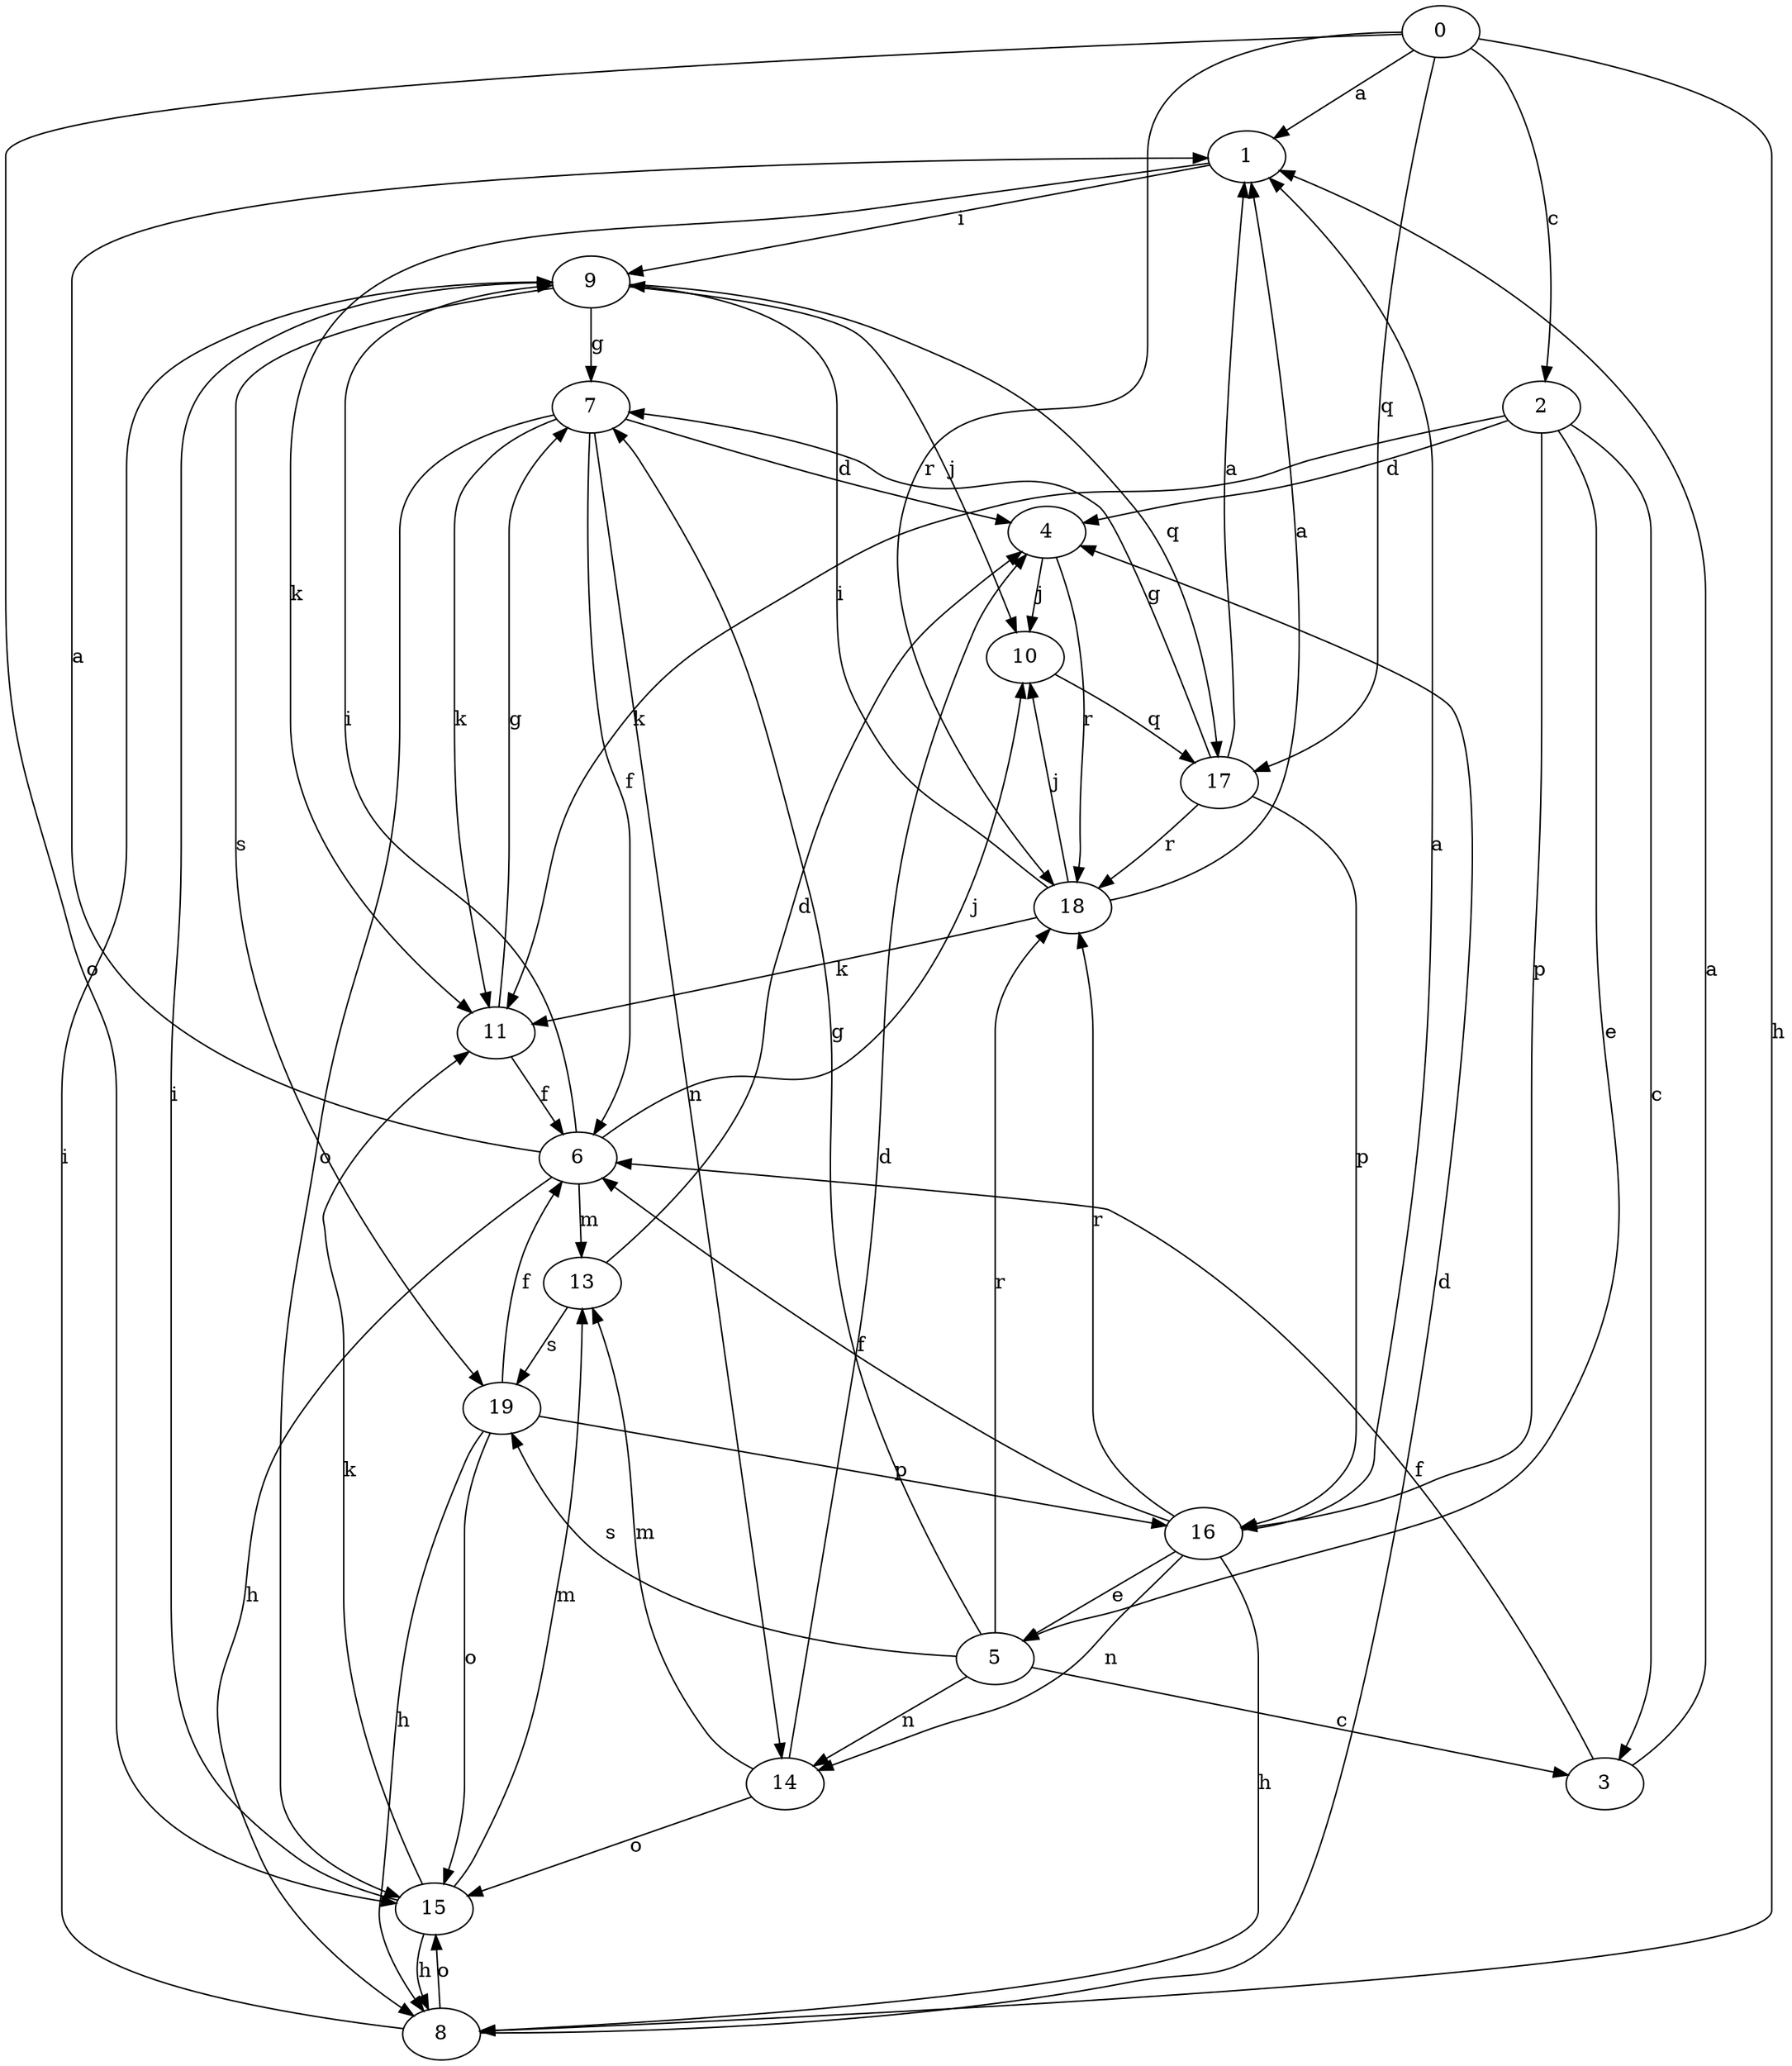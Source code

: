 strict digraph  {
0;
1;
2;
3;
4;
5;
6;
7;
8;
9;
10;
11;
13;
14;
15;
16;
17;
18;
19;
0 -> 1  [label=a];
0 -> 2  [label=c];
0 -> 8  [label=h];
0 -> 15  [label=o];
0 -> 17  [label=q];
0 -> 18  [label=r];
1 -> 9  [label=i];
1 -> 11  [label=k];
2 -> 3  [label=c];
2 -> 4  [label=d];
2 -> 5  [label=e];
2 -> 11  [label=k];
2 -> 16  [label=p];
3 -> 1  [label=a];
3 -> 6  [label=f];
4 -> 10  [label=j];
4 -> 18  [label=r];
5 -> 3  [label=c];
5 -> 7  [label=g];
5 -> 14  [label=n];
5 -> 18  [label=r];
5 -> 19  [label=s];
6 -> 1  [label=a];
6 -> 8  [label=h];
6 -> 9  [label=i];
6 -> 10  [label=j];
6 -> 13  [label=m];
7 -> 4  [label=d];
7 -> 6  [label=f];
7 -> 11  [label=k];
7 -> 14  [label=n];
7 -> 15  [label=o];
8 -> 4  [label=d];
8 -> 9  [label=i];
8 -> 15  [label=o];
9 -> 7  [label=g];
9 -> 10  [label=j];
9 -> 17  [label=q];
9 -> 19  [label=s];
10 -> 17  [label=q];
11 -> 6  [label=f];
11 -> 7  [label=g];
13 -> 4  [label=d];
13 -> 19  [label=s];
14 -> 4  [label=d];
14 -> 13  [label=m];
14 -> 15  [label=o];
15 -> 8  [label=h];
15 -> 9  [label=i];
15 -> 11  [label=k];
15 -> 13  [label=m];
16 -> 1  [label=a];
16 -> 5  [label=e];
16 -> 6  [label=f];
16 -> 8  [label=h];
16 -> 14  [label=n];
16 -> 18  [label=r];
17 -> 1  [label=a];
17 -> 7  [label=g];
17 -> 16  [label=p];
17 -> 18  [label=r];
18 -> 1  [label=a];
18 -> 9  [label=i];
18 -> 10  [label=j];
18 -> 11  [label=k];
19 -> 6  [label=f];
19 -> 8  [label=h];
19 -> 15  [label=o];
19 -> 16  [label=p];
}
